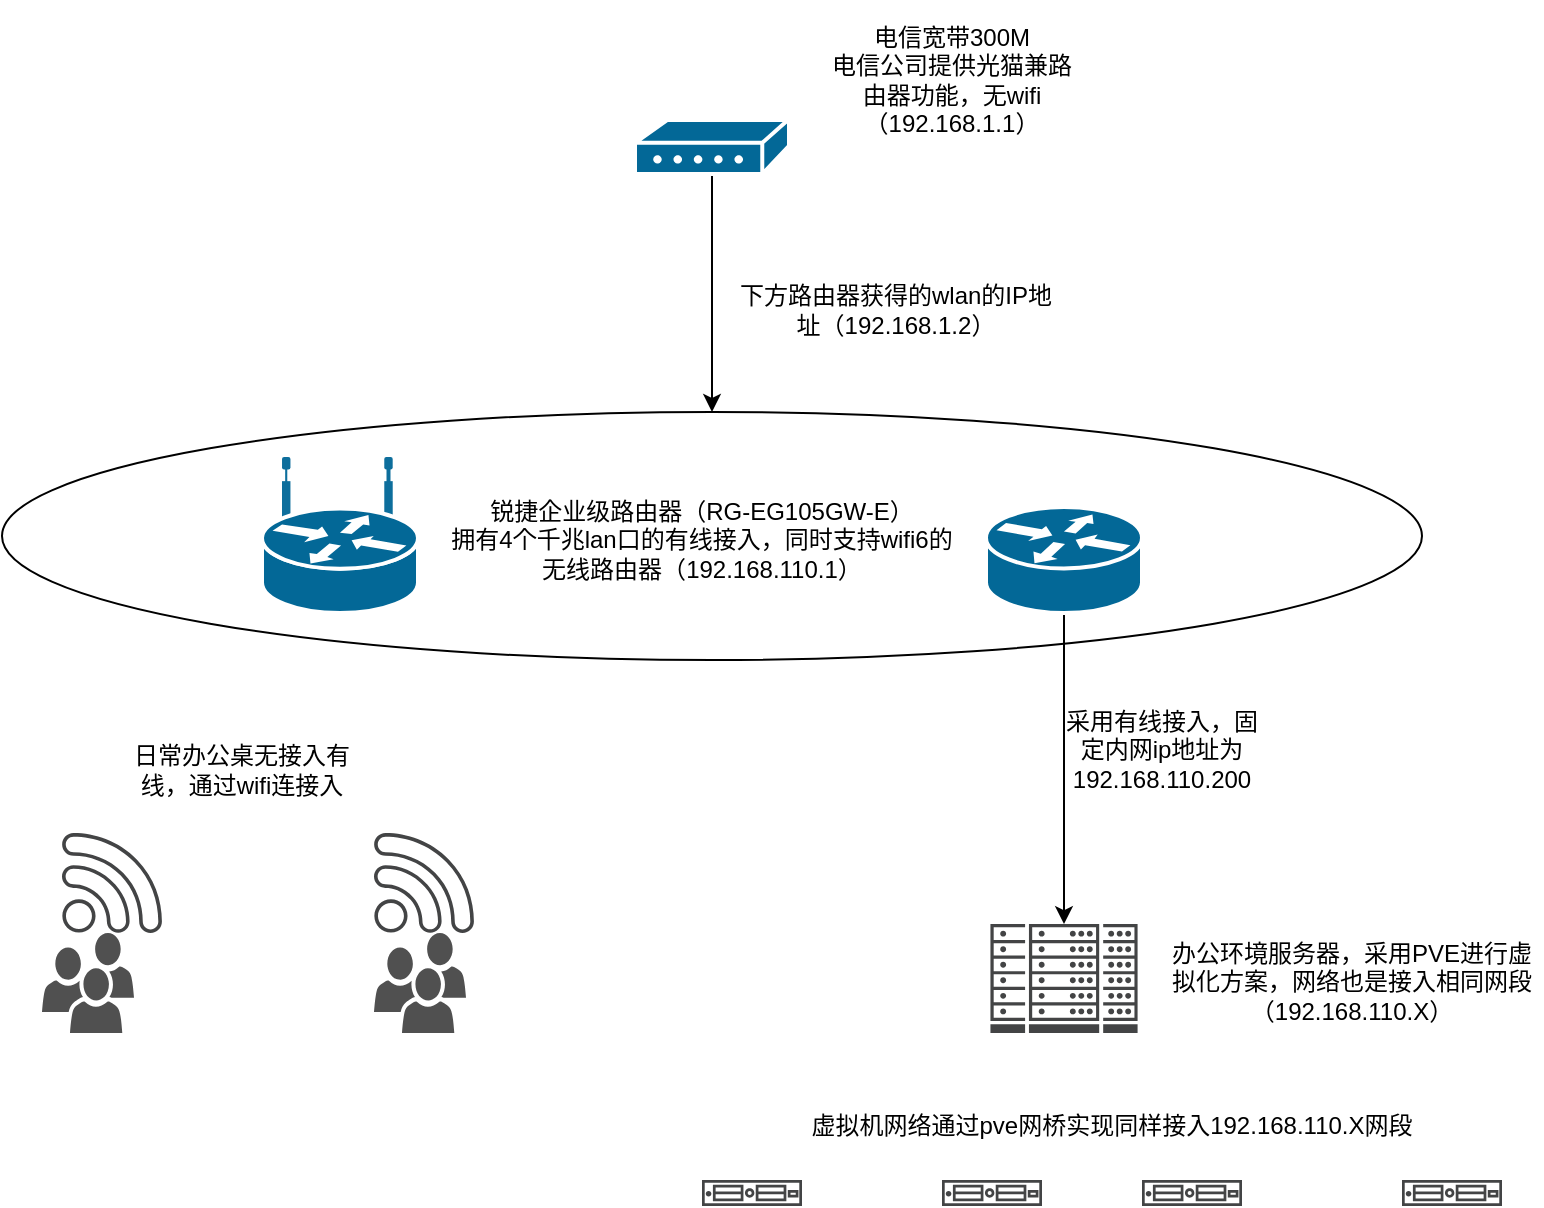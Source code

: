 <mxfile version="24.6.0" type="github">
  <diagram name="第 1 页" id="N3o9UARHiLnL74aKjMRo">
    <mxGraphModel dx="1434" dy="780" grid="1" gridSize="10" guides="1" tooltips="1" connect="1" arrows="1" fold="1" page="1" pageScale="1" pageWidth="827" pageHeight="1169" math="0" shadow="0">
      <root>
        <mxCell id="0" />
        <mxCell id="1" parent="0" />
        <mxCell id="45S44ZyoZ0ap-8gv2vbs-1" value="" style="sketch=0;pointerEvents=1;shadow=0;dashed=0;html=1;strokeColor=none;fillColor=#505050;labelPosition=center;verticalLabelPosition=bottom;verticalAlign=top;outlineConnect=0;align=center;shape=mxgraph.office.users.users;" vertex="1" parent="1">
          <mxGeometry x="70" y="506.5" width="46" height="50" as="geometry" />
        </mxCell>
        <mxCell id="45S44ZyoZ0ap-8gv2vbs-2" value="" style="sketch=0;pointerEvents=1;shadow=0;dashed=0;html=1;strokeColor=none;fillColor=#505050;labelPosition=center;verticalLabelPosition=bottom;verticalAlign=top;outlineConnect=0;align=center;shape=mxgraph.office.users.users;" vertex="1" parent="1">
          <mxGeometry x="236" y="506.5" width="46" height="50" as="geometry" />
        </mxCell>
        <mxCell id="45S44ZyoZ0ap-8gv2vbs-3" value="" style="sketch=0;pointerEvents=1;shadow=0;dashed=0;html=1;strokeColor=none;fillColor=#434445;aspect=fixed;labelPosition=center;verticalLabelPosition=bottom;verticalAlign=top;align=center;outlineConnect=0;shape=mxgraph.vvd.datacenter;" vertex="1" parent="1">
          <mxGeometry x="544.22" y="502.06" width="73.57" height="54.44" as="geometry" />
        </mxCell>
        <mxCell id="45S44ZyoZ0ap-8gv2vbs-4" value="" style="sketch=0;pointerEvents=1;shadow=0;dashed=0;html=1;strokeColor=none;fillColor=#434445;aspect=fixed;labelPosition=center;verticalLabelPosition=bottom;verticalAlign=top;align=center;outlineConnect=0;shape=mxgraph.vvd.server;" vertex="1" parent="1">
          <mxGeometry x="400" y="630" width="50" height="13" as="geometry" />
        </mxCell>
        <mxCell id="45S44ZyoZ0ap-8gv2vbs-5" value="" style="sketch=0;pointerEvents=1;shadow=0;dashed=0;html=1;strokeColor=none;fillColor=#434445;aspect=fixed;labelPosition=center;verticalLabelPosition=bottom;verticalAlign=top;align=center;outlineConnect=0;shape=mxgraph.vvd.server;" vertex="1" parent="1">
          <mxGeometry x="520" y="630" width="50" height="13" as="geometry" />
        </mxCell>
        <mxCell id="45S44ZyoZ0ap-8gv2vbs-6" value="" style="sketch=0;pointerEvents=1;shadow=0;dashed=0;html=1;strokeColor=none;fillColor=#434445;aspect=fixed;labelPosition=center;verticalLabelPosition=bottom;verticalAlign=top;align=center;outlineConnect=0;shape=mxgraph.vvd.server;" vertex="1" parent="1">
          <mxGeometry x="620" y="630" width="50" height="13" as="geometry" />
        </mxCell>
        <mxCell id="45S44ZyoZ0ap-8gv2vbs-7" value="" style="sketch=0;pointerEvents=1;shadow=0;dashed=0;html=1;strokeColor=none;fillColor=#434445;aspect=fixed;labelPosition=center;verticalLabelPosition=bottom;verticalAlign=top;align=center;outlineConnect=0;shape=mxgraph.vvd.server;" vertex="1" parent="1">
          <mxGeometry x="750" y="630" width="50" height="13" as="geometry" />
        </mxCell>
        <mxCell id="45S44ZyoZ0ap-8gv2vbs-9" value="" style="sketch=0;pointerEvents=1;shadow=0;dashed=0;html=1;strokeColor=none;fillColor=#434445;aspect=fixed;labelPosition=center;verticalLabelPosition=bottom;verticalAlign=top;align=center;outlineConnect=0;shape=mxgraph.vvd.wi_fi;" vertex="1" parent="1">
          <mxGeometry x="80" y="456.5" width="50" height="50" as="geometry" />
        </mxCell>
        <mxCell id="45S44ZyoZ0ap-8gv2vbs-10" value="" style="sketch=0;pointerEvents=1;shadow=0;dashed=0;html=1;strokeColor=none;fillColor=#434445;aspect=fixed;labelPosition=center;verticalLabelPosition=bottom;verticalAlign=top;align=center;outlineConnect=0;shape=mxgraph.vvd.wi_fi;" vertex="1" parent="1">
          <mxGeometry x="236" y="456.5" width="50" height="50" as="geometry" />
        </mxCell>
        <mxCell id="45S44ZyoZ0ap-8gv2vbs-13" value="" style="ellipse;whiteSpace=wrap;html=1;" vertex="1" parent="1">
          <mxGeometry x="50" y="246" width="710" height="124" as="geometry" />
        </mxCell>
        <mxCell id="45S44ZyoZ0ap-8gv2vbs-18" style="edgeStyle=orthogonalEdgeStyle;rounded=0;orthogonalLoop=1;jettySize=auto;html=1;" edge="1" parent="1" source="45S44ZyoZ0ap-8gv2vbs-11" target="45S44ZyoZ0ap-8gv2vbs-3">
          <mxGeometry relative="1" as="geometry" />
        </mxCell>
        <mxCell id="45S44ZyoZ0ap-8gv2vbs-11" value="" style="shape=mxgraph.cisco.routers.router;sketch=0;html=1;pointerEvents=1;dashed=0;fillColor=#036897;strokeColor=#ffffff;strokeWidth=2;verticalLabelPosition=bottom;verticalAlign=top;align=center;outlineConnect=0;" vertex="1" parent="1">
          <mxGeometry x="542" y="293.5" width="78" height="53" as="geometry" />
        </mxCell>
        <mxCell id="45S44ZyoZ0ap-8gv2vbs-12" value="" style="shape=mxgraph.cisco.routers.wireless_router;sketch=0;html=1;pointerEvents=1;dashed=0;fillColor=#036897;strokeColor=#ffffff;strokeWidth=2;verticalLabelPosition=bottom;verticalAlign=top;align=center;outlineConnect=0;" vertex="1" parent="1">
          <mxGeometry x="180" y="269.5" width="78" height="77" as="geometry" />
        </mxCell>
        <mxCell id="45S44ZyoZ0ap-8gv2vbs-17" style="edgeStyle=orthogonalEdgeStyle;rounded=0;orthogonalLoop=1;jettySize=auto;html=1;entryX=0.5;entryY=0;entryDx=0;entryDy=0;" edge="1" parent="1" source="45S44ZyoZ0ap-8gv2vbs-14" target="45S44ZyoZ0ap-8gv2vbs-13">
          <mxGeometry relative="1" as="geometry" />
        </mxCell>
        <mxCell id="45S44ZyoZ0ap-8gv2vbs-14" value="" style="shape=mxgraph.cisco.modems_and_phones.modem;sketch=0;html=1;pointerEvents=1;dashed=0;fillColor=#036897;strokeColor=#ffffff;strokeWidth=2;verticalLabelPosition=bottom;verticalAlign=top;align=center;outlineConnect=0;" vertex="1" parent="1">
          <mxGeometry x="366.5" y="100" width="77" height="27" as="geometry" />
        </mxCell>
        <mxCell id="45S44ZyoZ0ap-8gv2vbs-20" value="电信宽带300M&lt;div&gt;电信公司提供光猫兼路由器功能，无wifi（192.168.1.1）&lt;br&gt;&lt;/div&gt;" style="text;strokeColor=none;align=center;fillColor=none;html=1;verticalAlign=middle;whiteSpace=wrap;rounded=0;" vertex="1" parent="1">
          <mxGeometry x="460" y="40" width="130" height="80" as="geometry" />
        </mxCell>
        <mxCell id="45S44ZyoZ0ap-8gv2vbs-21" value="锐捷企业级路由器（RG-EG105GW-E）&lt;div&gt;拥有4个千兆lan口的有线接入，同时支持wifi6的无线路由器（&lt;span style=&quot;background-color: initial;&quot;&gt;192.168.110.1&lt;/span&gt;&lt;span style=&quot;background-color: initial;&quot;&gt;）&lt;/span&gt;&lt;/div&gt;" style="text;strokeColor=none;align=center;fillColor=none;html=1;verticalAlign=middle;whiteSpace=wrap;rounded=0;" vertex="1" parent="1">
          <mxGeometry x="270" y="260" width="260" height="100" as="geometry" />
        </mxCell>
        <mxCell id="45S44ZyoZ0ap-8gv2vbs-22" value="下方路由器获得的wlan的IP地址（192.168.1.2）" style="text;strokeColor=none;align=center;fillColor=none;html=1;verticalAlign=middle;whiteSpace=wrap;rounded=0;" vertex="1" parent="1">
          <mxGeometry x="414" y="170" width="166" height="50" as="geometry" />
        </mxCell>
        <mxCell id="45S44ZyoZ0ap-8gv2vbs-23" value="日常办公桌无接入有线，通过wifi连接入" style="text;strokeColor=none;align=center;fillColor=none;html=1;verticalAlign=middle;whiteSpace=wrap;rounded=0;" vertex="1" parent="1">
          <mxGeometry x="110" y="400" width="120" height="50" as="geometry" />
        </mxCell>
        <mxCell id="45S44ZyoZ0ap-8gv2vbs-24" value="办公环境服务器，采用PVE进行虚拟化方案，网络也是接入相同网段（192.168.110.X）" style="text;strokeColor=none;align=center;fillColor=none;html=1;verticalAlign=middle;whiteSpace=wrap;rounded=0;" vertex="1" parent="1">
          <mxGeometry x="630" y="502.06" width="190" height="57.94" as="geometry" />
        </mxCell>
        <mxCell id="45S44ZyoZ0ap-8gv2vbs-25" value="虚拟机网络通过pve网桥实现同样接入192.168.110.X网段" style="text;strokeColor=none;align=center;fillColor=none;html=1;verticalAlign=middle;whiteSpace=wrap;rounded=0;" vertex="1" parent="1">
          <mxGeometry x="420" y="585" width="370" height="35" as="geometry" />
        </mxCell>
        <mxCell id="45S44ZyoZ0ap-8gv2vbs-27" value="采用有线接入，固定内网ip地址为192.168.110.200" style="text;strokeColor=none;align=center;fillColor=none;html=1;verticalAlign=middle;whiteSpace=wrap;rounded=0;" vertex="1" parent="1">
          <mxGeometry x="580" y="380" width="100" height="70" as="geometry" />
        </mxCell>
      </root>
    </mxGraphModel>
  </diagram>
</mxfile>
